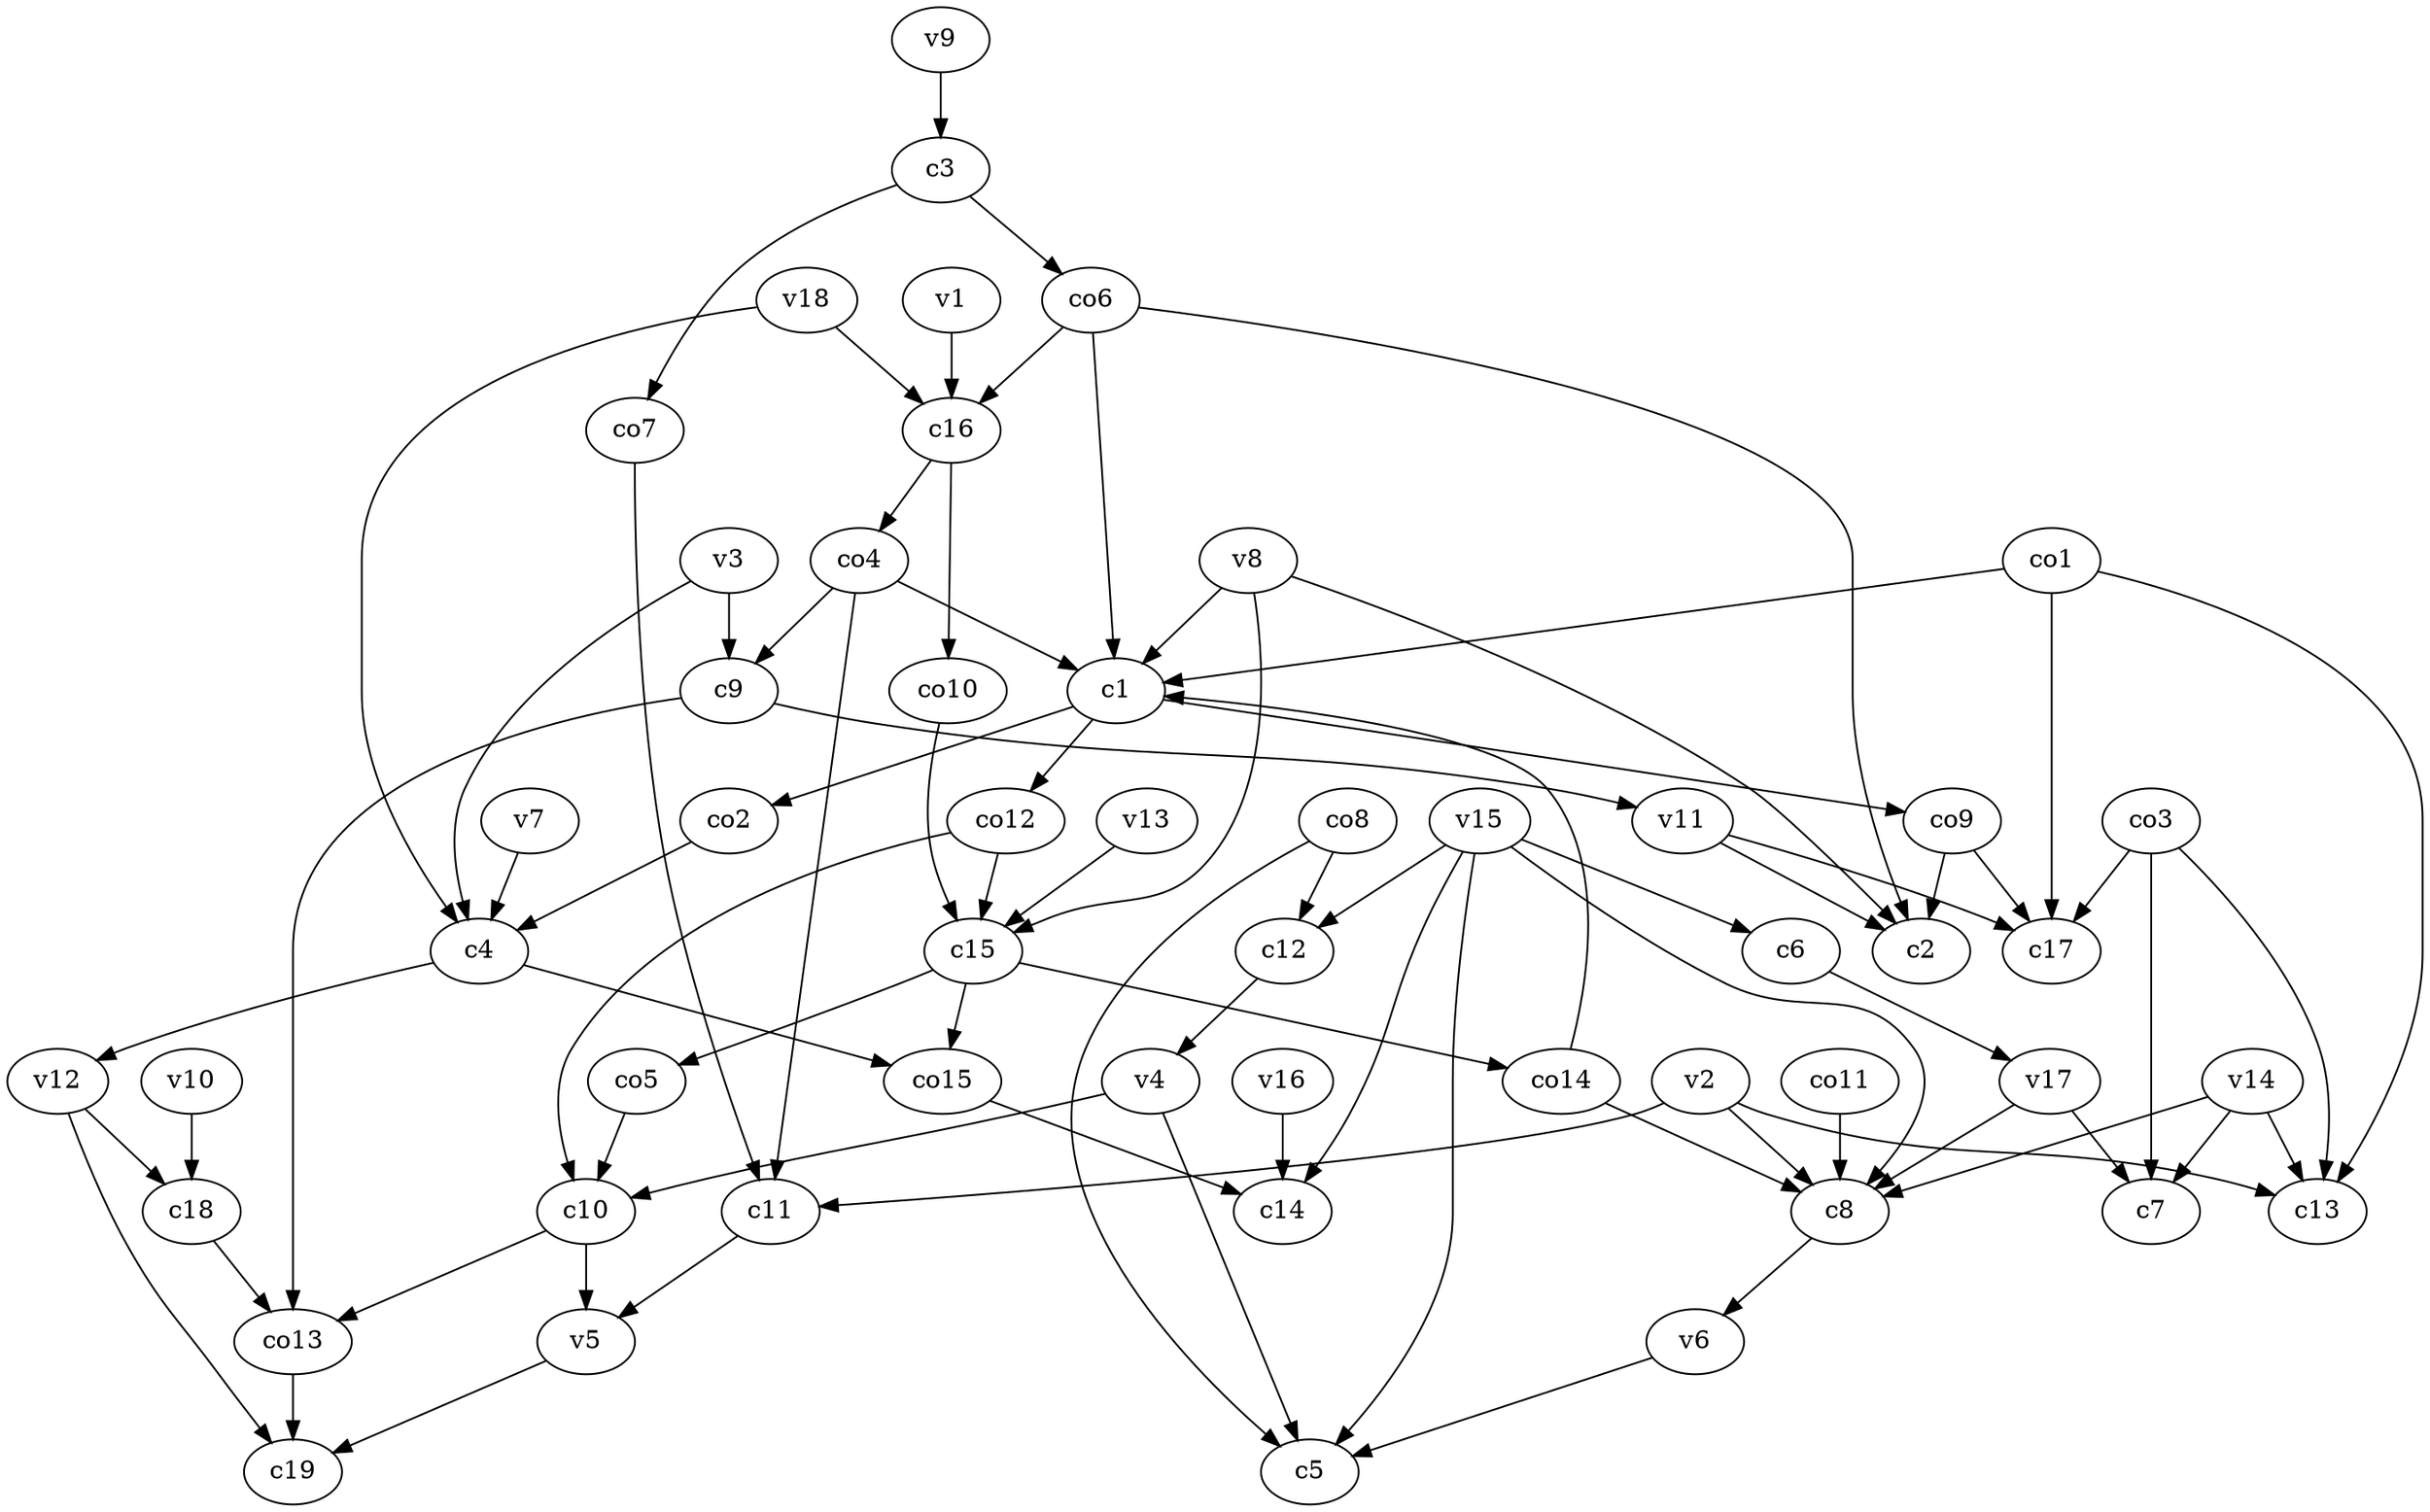 strict digraph  {
c1;
c2;
c3;
c4;
c5;
c6;
c7;
c8;
c9;
c10;
c11;
c12;
c13;
c14;
c15;
c16;
c17;
c18;
c19;
v1;
v2;
v3;
v4;
v5;
v6;
v7;
v8;
v9;
v10;
v11;
v12;
v13;
v14;
v15;
v16;
v17;
v18;
co1;
co2;
co3;
co4;
co5;
co6;
co7;
co8;
co9;
co10;
co11;
co12;
co13;
co14;
co15;
c1 -> co2  [weight=1];
c1 -> co9  [weight=1];
c1 -> co12  [weight=1];
c3 -> co7  [weight=1];
c3 -> co6  [weight=1];
c4 -> v12  [weight=1];
c4 -> co15  [weight=1];
c6 -> v17  [weight=1];
c8 -> v6  [weight=1];
c9 -> co13  [weight=1];
c9 -> v11  [weight=1];
c10 -> co13  [weight=1];
c10 -> v5  [weight=1];
c11 -> v5  [weight=1];
c12 -> v4  [weight=1];
c15 -> co14  [weight=1];
c15 -> co15  [weight=1];
c15 -> co5  [weight=1];
c16 -> co10  [weight=1];
c16 -> co4  [weight=1];
c18 -> co13  [weight=1];
v1 -> c16  [weight=1];
v2 -> c8  [weight=1];
v2 -> c11  [weight=1];
v2 -> c13  [weight=1];
v3 -> c4  [weight=1];
v3 -> c9  [weight=1];
v4 -> c10  [weight=1];
v4 -> c5  [weight=1];
v5 -> c19  [weight=1];
v6 -> c5  [weight=1];
v7 -> c4  [weight=1];
v8 -> c15  [weight=1];
v8 -> c2  [weight=1];
v8 -> c1  [weight=1];
v9 -> c3  [weight=1];
v10 -> c18  [weight=1];
v11 -> c17  [weight=1];
v11 -> c2  [weight=1];
v12 -> c18  [weight=1];
v12 -> c19  [weight=1];
v13 -> c15  [weight=1];
v14 -> c13  [weight=1];
v14 -> c7  [weight=1];
v14 -> c8  [weight=1];
v15 -> c12  [weight=1];
v15 -> c6  [weight=1];
v15 -> c14  [weight=1];
v15 -> c5  [weight=1];
v15 -> c8  [weight=1];
v16 -> c14  [weight=1];
v17 -> c7  [weight=1];
v17 -> c8  [weight=1];
v18 -> c16  [weight=1];
v18 -> c4  [weight=1];
co1 -> c1  [weight=1];
co1 -> c17  [weight=1];
co1 -> c13  [weight=1];
co2 -> c4  [weight=1];
co3 -> c7  [weight=1];
co3 -> c17  [weight=1];
co3 -> c13  [weight=1];
co4 -> c9  [weight=1];
co4 -> c1  [weight=1];
co4 -> c11  [weight=1];
co5 -> c10  [weight=1];
co6 -> c2  [weight=1];
co6 -> c16  [weight=1];
co6 -> c1  [weight=1];
co7 -> c11  [weight=1];
co8 -> c5  [weight=1];
co8 -> c12  [weight=1];
co9 -> c17  [weight=1];
co9 -> c2  [weight=1];
co10 -> c15  [weight=1];
co11 -> c8  [weight=1];
co12 -> c15  [weight=1];
co12 -> c10  [weight=1];
co13 -> c19  [weight=1];
co14 -> c1  [weight=1];
co14 -> c8  [weight=1];
co15 -> c14  [weight=1];
}
